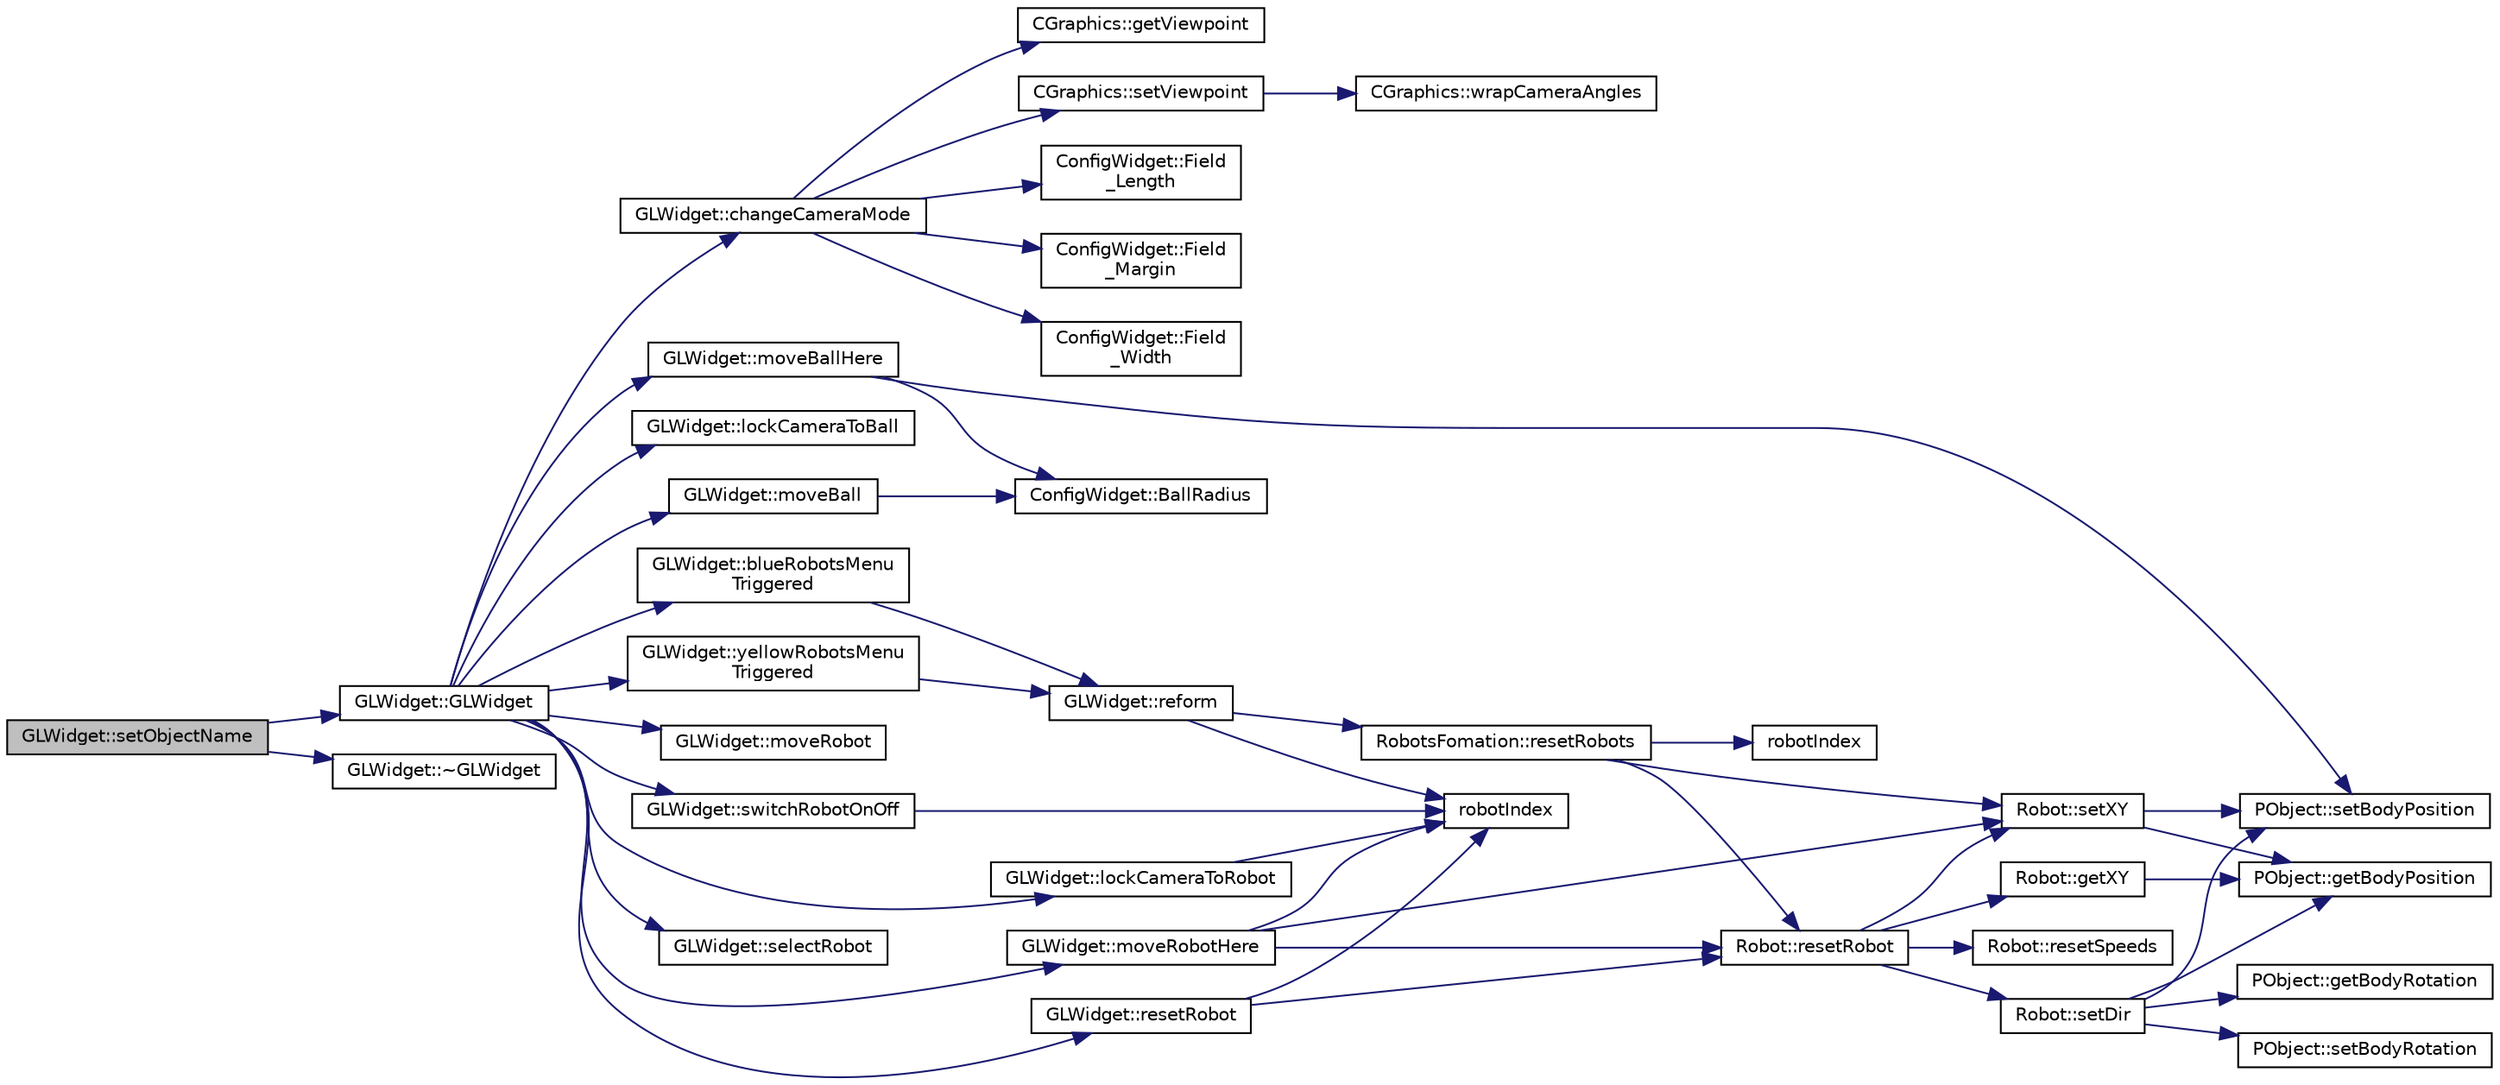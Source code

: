 digraph "GLWidget::setObjectName"
{
 // INTERACTIVE_SVG=YES
  edge [fontname="Helvetica",fontsize="10",labelfontname="Helvetica",labelfontsize="10"];
  node [fontname="Helvetica",fontsize="10",shape=record];
  rankdir="LR";
  Node1 [label="GLWidget::setObjectName",height=0.2,width=0.4,color="black", fillcolor="grey75", style="filled", fontcolor="black"];
  Node1 -> Node2 [color="midnightblue",fontsize="10",style="solid",fontname="Helvetica"];
  Node2 [label="GLWidget::GLWidget",height=0.2,width=0.4,color="black", fillcolor="white", style="filled",URL="$da/d10/class_g_l_widget.html#ad3e2c0a887e2335be75b585b73889b41"];
  Node2 -> Node3 [color="midnightblue",fontsize="10",style="solid",fontname="Helvetica"];
  Node3 [label="GLWidget::blueRobotsMenu\lTriggered",height=0.2,width=0.4,color="black", fillcolor="white", style="filled",URL="$da/d10/class_g_l_widget.html#a62823a9c350a15b254301c9ee6d339e1"];
  Node3 -> Node4 [color="midnightblue",fontsize="10",style="solid",fontname="Helvetica"];
  Node4 [label="GLWidget::reform",height=0.2,width=0.4,color="black", fillcolor="white", style="filled",URL="$da/d10/class_g_l_widget.html#ad6994da2d74a615b87fce3e1d72b6cd1"];
  Node4 -> Node5 [color="midnightblue",fontsize="10",style="solid",fontname="Helvetica"];
  Node5 [label="RobotsFomation::resetRobots",height=0.2,width=0.4,color="black", fillcolor="white", style="filled",URL="$dd/da7/class_robots_fomation.html#af8c90dba30b7a2fa051bbfdceb19c459"];
  Node5 -> Node6 [color="midnightblue",fontsize="10",style="solid",fontname="Helvetica"];
  Node6 [label="robotIndex",height=0.2,width=0.4,color="black", fillcolor="white", style="filled",URL="$df/d80/sslworld_8cpp.html#adc28e5d519f95cbce6aed7c31e2053a0"];
  Node5 -> Node7 [color="midnightblue",fontsize="10",style="solid",fontname="Helvetica"];
  Node7 [label="Robot::setXY",height=0.2,width=0.4,color="black", fillcolor="white", style="filled",URL="$d4/d84/class_robot.html#a1ba3a89dad410e184d8dac72ccbe6875"];
  Node7 -> Node8 [color="midnightblue",fontsize="10",style="solid",fontname="Helvetica"];
  Node8 [label="PObject::getBodyPosition",height=0.2,width=0.4,color="black", fillcolor="white", style="filled",URL="$d1/d18/class_p_object.html#aa490b8b18ef6a51e9816d0da40da237d"];
  Node7 -> Node9 [color="midnightblue",fontsize="10",style="solid",fontname="Helvetica"];
  Node9 [label="PObject::setBodyPosition",height=0.2,width=0.4,color="black", fillcolor="white", style="filled",URL="$d1/d18/class_p_object.html#a43b4248e78b3f3934dfc329a57eb0688"];
  Node5 -> Node10 [color="midnightblue",fontsize="10",style="solid",fontname="Helvetica"];
  Node10 [label="Robot::resetRobot",height=0.2,width=0.4,color="black", fillcolor="white", style="filled",URL="$d4/d84/class_robot.html#a998cd0e4c8b4b1240bb5ffe221bb0d01"];
  Node10 -> Node11 [color="midnightblue",fontsize="10",style="solid",fontname="Helvetica"];
  Node11 [label="Robot::resetSpeeds",height=0.2,width=0.4,color="black", fillcolor="white", style="filled",URL="$d4/d84/class_robot.html#a660544998a477896c1c7be8d97ae65e5"];
  Node10 -> Node12 [color="midnightblue",fontsize="10",style="solid",fontname="Helvetica"];
  Node12 [label="Robot::getXY",height=0.2,width=0.4,color="black", fillcolor="white", style="filled",URL="$d4/d84/class_robot.html#ac55bcaf576c29263c83a15a3035b8391"];
  Node12 -> Node8 [color="midnightblue",fontsize="10",style="solid",fontname="Helvetica"];
  Node10 -> Node7 [color="midnightblue",fontsize="10",style="solid",fontname="Helvetica"];
  Node10 -> Node13 [color="midnightblue",fontsize="10",style="solid",fontname="Helvetica"];
  Node13 [label="Robot::setDir",height=0.2,width=0.4,color="black", fillcolor="white", style="filled",URL="$d4/d84/class_robot.html#a477e45893bbd07b5ff94f36f6fed12c6"];
  Node13 -> Node14 [color="midnightblue",fontsize="10",style="solid",fontname="Helvetica"];
  Node14 [label="PObject::setBodyRotation",height=0.2,width=0.4,color="black", fillcolor="white", style="filled",URL="$d1/d18/class_p_object.html#acfa7612aa632c8402cc7b44eb31f53a1"];
  Node13 -> Node8 [color="midnightblue",fontsize="10",style="solid",fontname="Helvetica"];
  Node13 -> Node15 [color="midnightblue",fontsize="10",style="solid",fontname="Helvetica"];
  Node15 [label="PObject::getBodyRotation",height=0.2,width=0.4,color="black", fillcolor="white", style="filled",URL="$d1/d18/class_p_object.html#affbd2be80d75e8311b7ec9f42b24d439"];
  Node13 -> Node9 [color="midnightblue",fontsize="10",style="solid",fontname="Helvetica"];
  Node4 -> Node16 [color="midnightblue",fontsize="10",style="solid",fontname="Helvetica"];
  Node16 [label="robotIndex",height=0.2,width=0.4,color="black", fillcolor="white", style="filled",URL="$d4/d4c/sslworld_8h.html#adc28e5d519f95cbce6aed7c31e2053a0"];
  Node2 -> Node17 [color="midnightblue",fontsize="10",style="solid",fontname="Helvetica"];
  Node17 [label="GLWidget::changeCameraMode",height=0.2,width=0.4,color="black", fillcolor="white", style="filled",URL="$da/d10/class_g_l_widget.html#aeeabac52cb29b0338c9989cf49b8962e"];
  Node17 -> Node18 [color="midnightblue",fontsize="10",style="solid",fontname="Helvetica"];
  Node18 [label="ConfigWidget::Field\l_Length",height=0.2,width=0.4,color="black", fillcolor="white", style="filled",URL="$d6/d55/class_config_widget.html#ad6dcd940c26e1f4d8f10de1d7db126dd"];
  Node17 -> Node19 [color="midnightblue",fontsize="10",style="solid",fontname="Helvetica"];
  Node19 [label="ConfigWidget::Field\l_Margin",height=0.2,width=0.4,color="black", fillcolor="white", style="filled",URL="$d6/d55/class_config_widget.html#a43d3d15e6eea246fa0d910f46e18aa37"];
  Node17 -> Node20 [color="midnightblue",fontsize="10",style="solid",fontname="Helvetica"];
  Node20 [label="ConfigWidget::Field\l_Width",height=0.2,width=0.4,color="black", fillcolor="white", style="filled",URL="$d6/d55/class_config_widget.html#a52dd005ffaa605f06c17dc45d87e44f8"];
  Node17 -> Node21 [color="midnightblue",fontsize="10",style="solid",fontname="Helvetica"];
  Node21 [label="CGraphics::getViewpoint",height=0.2,width=0.4,color="black", fillcolor="white", style="filled",URL="$dc/d90/class_c_graphics.html#ab704f0d19aad88178516b729e95e8d82"];
  Node17 -> Node22 [color="midnightblue",fontsize="10",style="solid",fontname="Helvetica"];
  Node22 [label="CGraphics::setViewpoint",height=0.2,width=0.4,color="black", fillcolor="white", style="filled",URL="$dc/d90/class_c_graphics.html#afbda4f5be9204802873f9a3d04d04cec"];
  Node22 -> Node23 [color="midnightblue",fontsize="10",style="solid",fontname="Helvetica"];
  Node23 [label="CGraphics::wrapCameraAngles",height=0.2,width=0.4,color="black", fillcolor="white", style="filled",URL="$dc/d90/class_c_graphics.html#a335713d4cde6ff4f263342635b96448c"];
  Node2 -> Node24 [color="midnightblue",fontsize="10",style="solid",fontname="Helvetica"];
  Node24 [label="GLWidget::lockCameraToBall",height=0.2,width=0.4,color="black", fillcolor="white", style="filled",URL="$da/d10/class_g_l_widget.html#a60e40a2af7956e4477cffbcbaabf7d8b"];
  Node2 -> Node25 [color="midnightblue",fontsize="10",style="solid",fontname="Helvetica"];
  Node25 [label="GLWidget::lockCameraToRobot",height=0.2,width=0.4,color="black", fillcolor="white", style="filled",URL="$da/d10/class_g_l_widget.html#afe86ff7b9c410e1385566fca04e948d0"];
  Node25 -> Node16 [color="midnightblue",fontsize="10",style="solid",fontname="Helvetica"];
  Node2 -> Node26 [color="midnightblue",fontsize="10",style="solid",fontname="Helvetica"];
  Node26 [label="GLWidget::moveBall",height=0.2,width=0.4,color="black", fillcolor="white", style="filled",URL="$da/d10/class_g_l_widget.html#af392b758db1d11450b3f74c259364068"];
  Node26 -> Node27 [color="midnightblue",fontsize="10",style="solid",fontname="Helvetica"];
  Node27 [label="ConfigWidget::BallRadius",height=0.2,width=0.4,color="black", fillcolor="white", style="filled",URL="$d6/d55/class_config_widget.html#a2d8b917b9aaad10df48dc4afb3fc497d"];
  Node2 -> Node28 [color="midnightblue",fontsize="10",style="solid",fontname="Helvetica"];
  Node28 [label="GLWidget::moveBallHere",height=0.2,width=0.4,color="black", fillcolor="white", style="filled",URL="$da/d10/class_g_l_widget.html#a6bf59ddae7c36557b54b5c8928935de3"];
  Node28 -> Node27 [color="midnightblue",fontsize="10",style="solid",fontname="Helvetica"];
  Node28 -> Node9 [color="midnightblue",fontsize="10",style="solid",fontname="Helvetica"];
  Node2 -> Node29 [color="midnightblue",fontsize="10",style="solid",fontname="Helvetica"];
  Node29 [label="GLWidget::moveRobot",height=0.2,width=0.4,color="black", fillcolor="white", style="filled",URL="$da/d10/class_g_l_widget.html#a30841d5c69c62fb496f956a3777a5f74"];
  Node2 -> Node30 [color="midnightblue",fontsize="10",style="solid",fontname="Helvetica"];
  Node30 [label="GLWidget::moveRobotHere",height=0.2,width=0.4,color="black", fillcolor="white", style="filled",URL="$da/d10/class_g_l_widget.html#aee4d669d1eabc2668e81de32e4c3561d"];
  Node30 -> Node10 [color="midnightblue",fontsize="10",style="solid",fontname="Helvetica"];
  Node30 -> Node16 [color="midnightblue",fontsize="10",style="solid",fontname="Helvetica"];
  Node30 -> Node7 [color="midnightblue",fontsize="10",style="solid",fontname="Helvetica"];
  Node2 -> Node31 [color="midnightblue",fontsize="10",style="solid",fontname="Helvetica"];
  Node31 [label="GLWidget::resetRobot",height=0.2,width=0.4,color="black", fillcolor="white", style="filled",URL="$da/d10/class_g_l_widget.html#ae9dfc92aeb33f08384e5a23e07d10c8f"];
  Node31 -> Node10 [color="midnightblue",fontsize="10",style="solid",fontname="Helvetica"];
  Node31 -> Node16 [color="midnightblue",fontsize="10",style="solid",fontname="Helvetica"];
  Node2 -> Node32 [color="midnightblue",fontsize="10",style="solid",fontname="Helvetica"];
  Node32 [label="GLWidget::selectRobot",height=0.2,width=0.4,color="black", fillcolor="white", style="filled",URL="$da/d10/class_g_l_widget.html#a5f4bf919392f3a904c0cf24a824eaa78"];
  Node2 -> Node33 [color="midnightblue",fontsize="10",style="solid",fontname="Helvetica"];
  Node33 [label="GLWidget::switchRobotOnOff",height=0.2,width=0.4,color="black", fillcolor="white", style="filled",URL="$da/d10/class_g_l_widget.html#a6a4ddaa8f71f2b06247cce721ccc90e1"];
  Node33 -> Node16 [color="midnightblue",fontsize="10",style="solid",fontname="Helvetica"];
  Node2 -> Node34 [color="midnightblue",fontsize="10",style="solid",fontname="Helvetica"];
  Node34 [label="GLWidget::yellowRobotsMenu\lTriggered",height=0.2,width=0.4,color="black", fillcolor="white", style="filled",URL="$da/d10/class_g_l_widget.html#a8f362a814392f9061ac753929cdd0a44"];
  Node34 -> Node4 [color="midnightblue",fontsize="10",style="solid",fontname="Helvetica"];
  Node1 -> Node35 [color="midnightblue",fontsize="10",style="solid",fontname="Helvetica"];
  Node35 [label="GLWidget::~GLWidget",height=0.2,width=0.4,color="black", fillcolor="white", style="filled",URL="$da/d10/class_g_l_widget.html#a535192a4262b4501e5493303834f45d3"];
}

